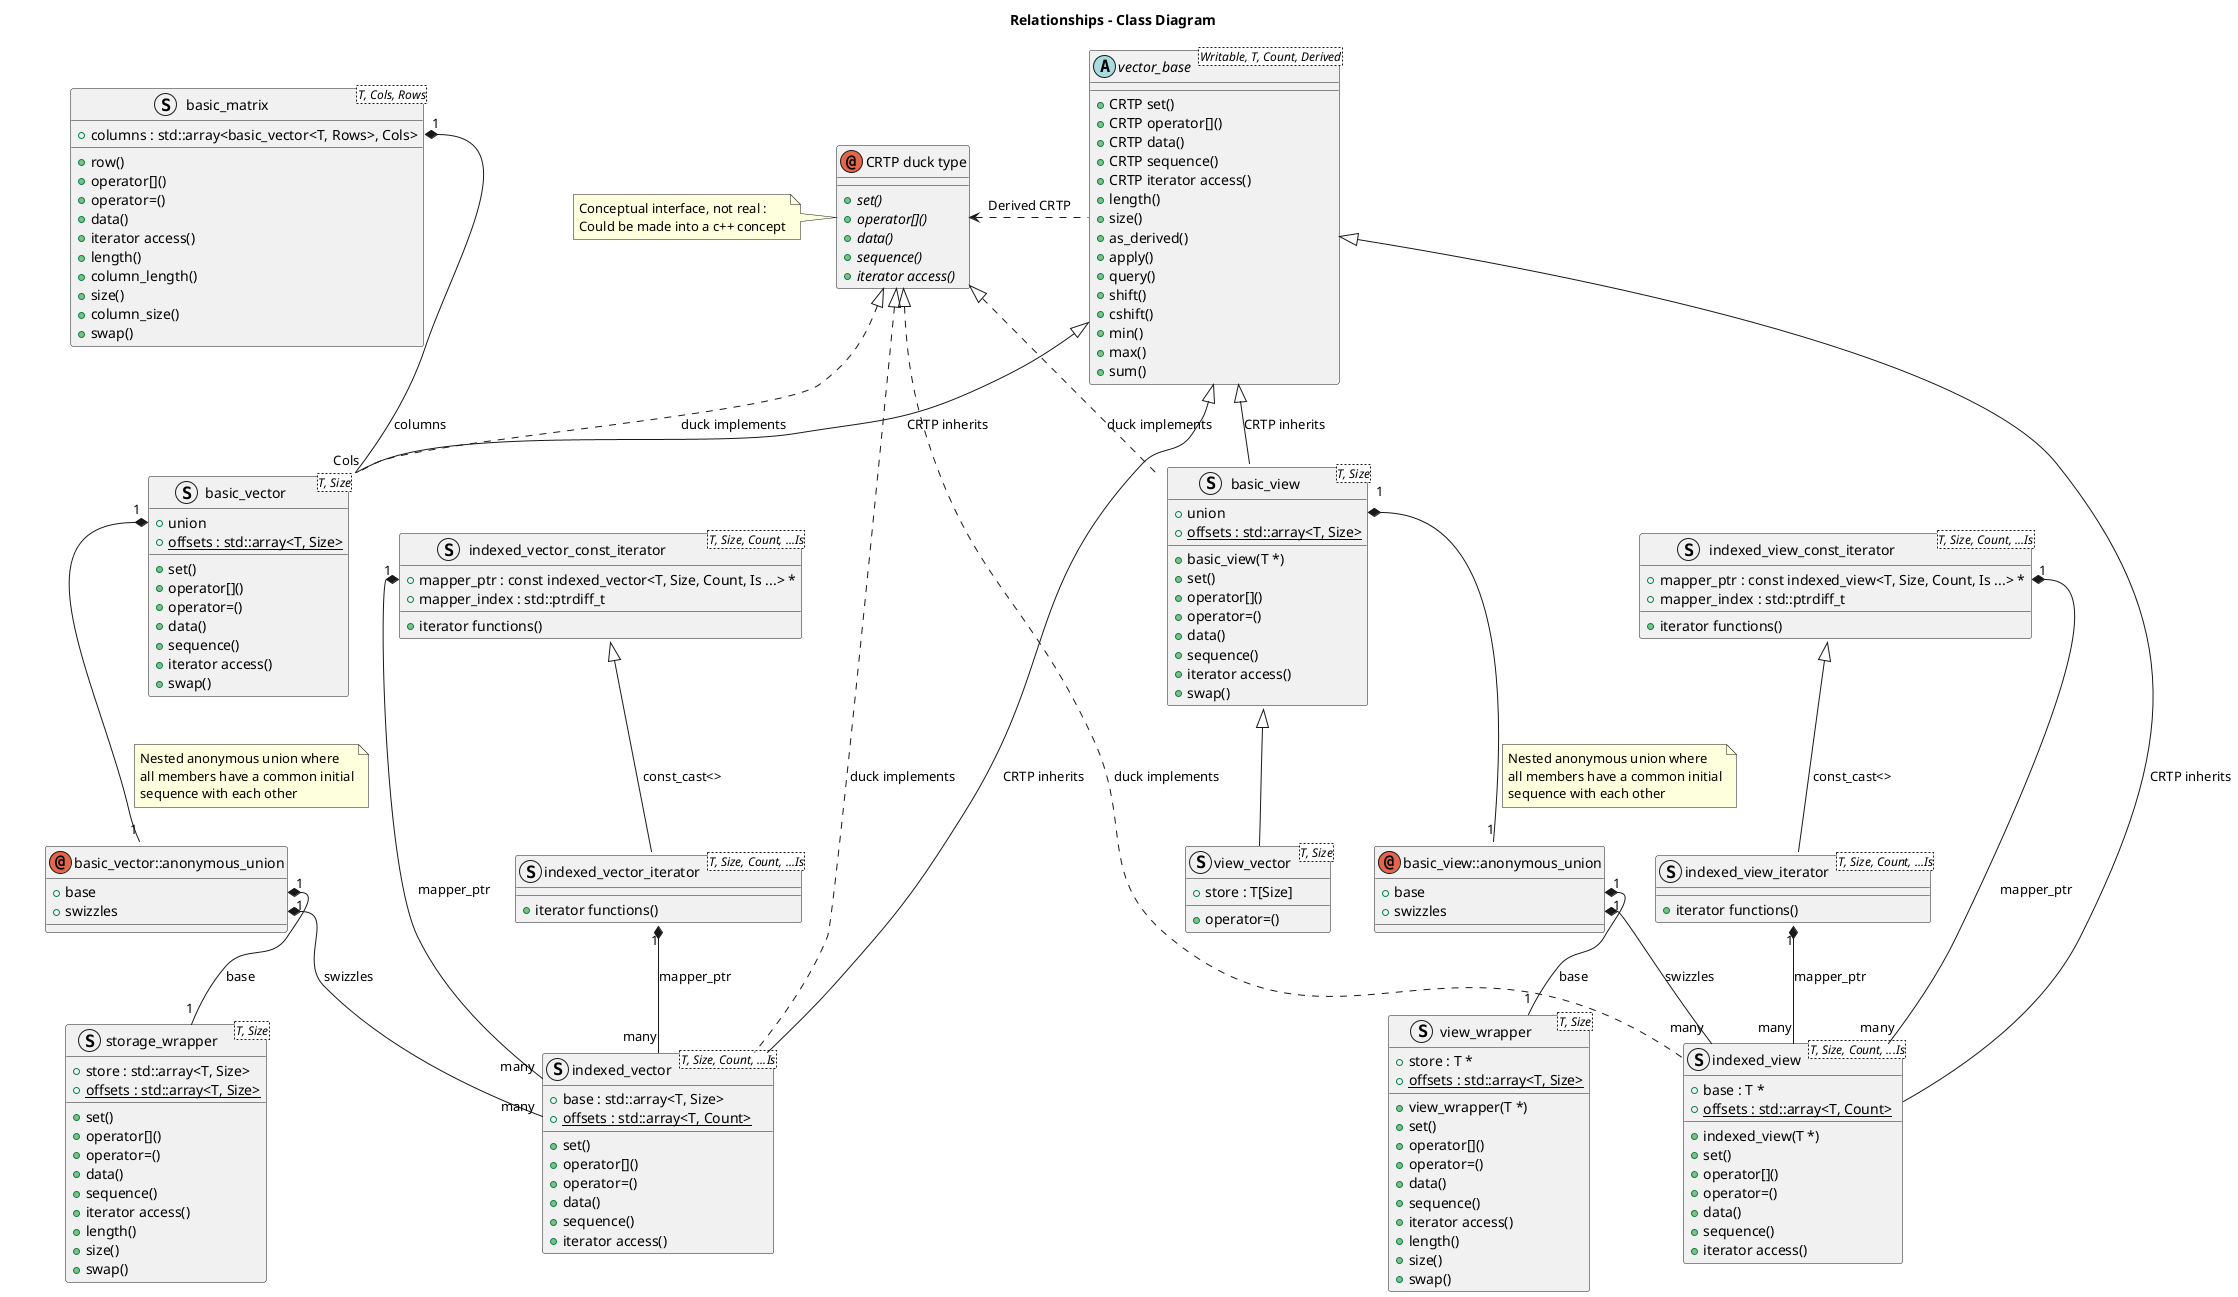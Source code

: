 @startuml
	'skin rose
	title Relationships - Class Diagram
	annotation "CRTP duck type"
	{
		+ {abstract} set()
		+ {abstract} operator[]()
		+ {abstract} data()
		+ {abstract} sequence()
		+ {abstract} iterator access()
	}
	note left of "CRTP duck type"
		Conceptual interface, not real :
		Could be made into a c++ concept
	end note
	abstract vector_base <Writable, T, Count, Derived>
	{
		+ CRTP set()
		+ CRTP operator[]()
		+ CRTP data()
		+ CRTP sequence()
		+ CRTP iterator access()
		+ length()
		+ size()
		+ as_derived()
		+ apply()
		+ query()
		+ shift()
		+ cshift()
		+ min()
		+ max()
		+ sum()
	}
	struct indexed_vector_const_iterator<T, Size, Count, ...Is>
	{
		+ mapper_ptr : const indexed_vector<T, Size, Count, Is ...> *
		+ mapper_index : std::ptrdiff_t
		+ iterator functions()
	}
	struct indexed_vector_iterator<T, Size, Count, ...Is>
	{
		+ iterator functions()
	}
	struct indexed_view_const_iterator<T, Size, Count, ...Is>
	{
		+ mapper_ptr : const indexed_view<T, Size, Count, Is ...> *
		+ mapper_index : std::ptrdiff_t
		+ iterator functions()
	}
	struct indexed_view_iterator<T, Size, Count, ...Is>
	{
		+ iterator functions()
	}
	struct basic_vector<T, Size>
	{
		+ union
		+ {static} offsets : std::array<T, Size>
		+ set()
		+ operator[]()
		+ operator=()
		+ data()
		+ sequence()
		+ iterator access()
		+ swap()
	}
	struct basic_view<T, Size>
	{
		+ union
		+ {static} offsets : std::array<T, Size>
		+ basic_view(T *)
		+ set()
		+ operator[]()
		+ operator=()
		+ data()
		+ sequence()
		+ iterator access()
		+ swap()
	}
	annotation basic_vector::anonymous_union
	{
		+ base
		+ swizzles
	}
	annotation basic_view::anonymous_union
	{
		+ base
		+ swizzles
	}
	struct storage_wrapper<T, Size>
	{
		+ store : std::array<T, Size>
		+ {static} offsets : std::array<T, Size>
		+ set()
		+ operator[]()
		+ operator=()
		+ data()
		+ sequence()
		+ iterator access()
		+ length()
		+ size()
		+ swap()
	}
	struct view_wrapper<T, Size>
	{
		+ store : T *
		+ {static} offsets : std::array<T, Size>
		+ view_wrapper(T *)
		+ set()
		+ operator[]()
		+ operator=()
		+ data()
		+ sequence()
		+ iterator access()
		+ length()
		+ size()
		+ swap()
	}
	struct view_vector<T, Size>
	{
		+ store : T[Size]
		+ operator=()
	}
	struct indexed_vector<T, Size, Count, ...Is>
	{
		+ base : std::array<T, Size>
		+ {static} offsets : std::array<T, Count>
		+ set()
		+ operator[]()
		+ operator=()
		+ data()
		+ sequence()
		+ iterator access()
	}
	struct indexed_view<T, Size, Count, ...Is>
	{
		+ base : T *
		+ {static} offsets : std::array<T, Count>
		+ indexed_view(T *)
		+ set()
		+ operator[]()
		+ operator=()
		+ data()
		+ sequence()
		+ iterator access()
	}
	struct basic_matrix<T, Cols, Rows>
	{
		+ columns : std::array<basic_vector<T, Rows>, Cols>
		+ row()
		+ operator[]()
		+ operator=()
		+ data()
		+ iterator access()
		+ length()
		+ column_length()
		+ size()
		+ column_size()
		+ swap()
	}
	vector_base <|-- basic_vector: CRTP inherits
	vector_base <|-- basic_view: CRTP inherits
	vector_base <|-- indexed_vector : CRTP inherits
	vector_base <|-- indexed_view : CRTP inherits
	basic_view <|-- view_vector
	indexed_vector_const_iterator <|-- indexed_vector_iterator : const_cast<>
	indexed_view_const_iterator <|-- indexed_view_iterator : const_cast<>
	"CRTP duck type" ^.. basic_vector : duck implements
	"CRTP duck type" ^.. basic_view : duck implements
	"CRTP duck type" ^.. indexed_vector : duck implements
	"CRTP duck type" ^.. indexed_view : duck implements
	basic_vector::anonymous_union::base "1" *-- "1" storage_wrapper : base
	basic_vector::anonymous_union::swizzles "1" *-- "many" indexed_vector : swizzles
	basic_vector::union "1" *-- "1" basic_vector::anonymous_union
	note right on link
	  Nested anonymous union where
	  all members have a common initial
	  sequence with each other
	end note
	indexed_vector_const_iterator::mapper_ptr "1" *-- "many" indexed_vector : mapper_ptr
	indexed_vector_iterator::mapper_ptr "1" *-- "many" indexed_vector : mapper_ptr
	indexed_view_const_iterator::mapper_ptr "1" *-- "many" indexed_view : mapper_ptr
	indexed_view_iterator::mapper_ptr "1" *-- "many" indexed_view : mapper_ptr
	basic_view::anonymous_union::base "1" *-- "1" view_wrapper : base
	basic_view::anonymous_union::swizzles "1" *-- "many" indexed_view : swizzles
	basic_view::union "1" *-- "1" basic_view::anonymous_union
	note right on link
	  Nested anonymous union where
	  all members have a common initial
	  sequence with each other
	end note
	"CRTP duck type" <. vector_base : Derived CRTP
	basic_matrix::columns "1" *-- "Cols" basic_vector : columns
@enduml
